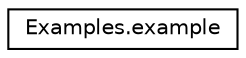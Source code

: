digraph "Graphical Class Hierarchy"
{
 // LATEX_PDF_SIZE
  edge [fontname="Helvetica",fontsize="10",labelfontname="Helvetica",labelfontsize="10"];
  node [fontname="Helvetica",fontsize="10",shape=record];
  rankdir="LR";
  Node0 [label="Examples.example",height=0.2,width=0.4,color="black", fillcolor="white", style="filled",URL="$class_examples_1_1example.html",tooltip="The example class"];
}
